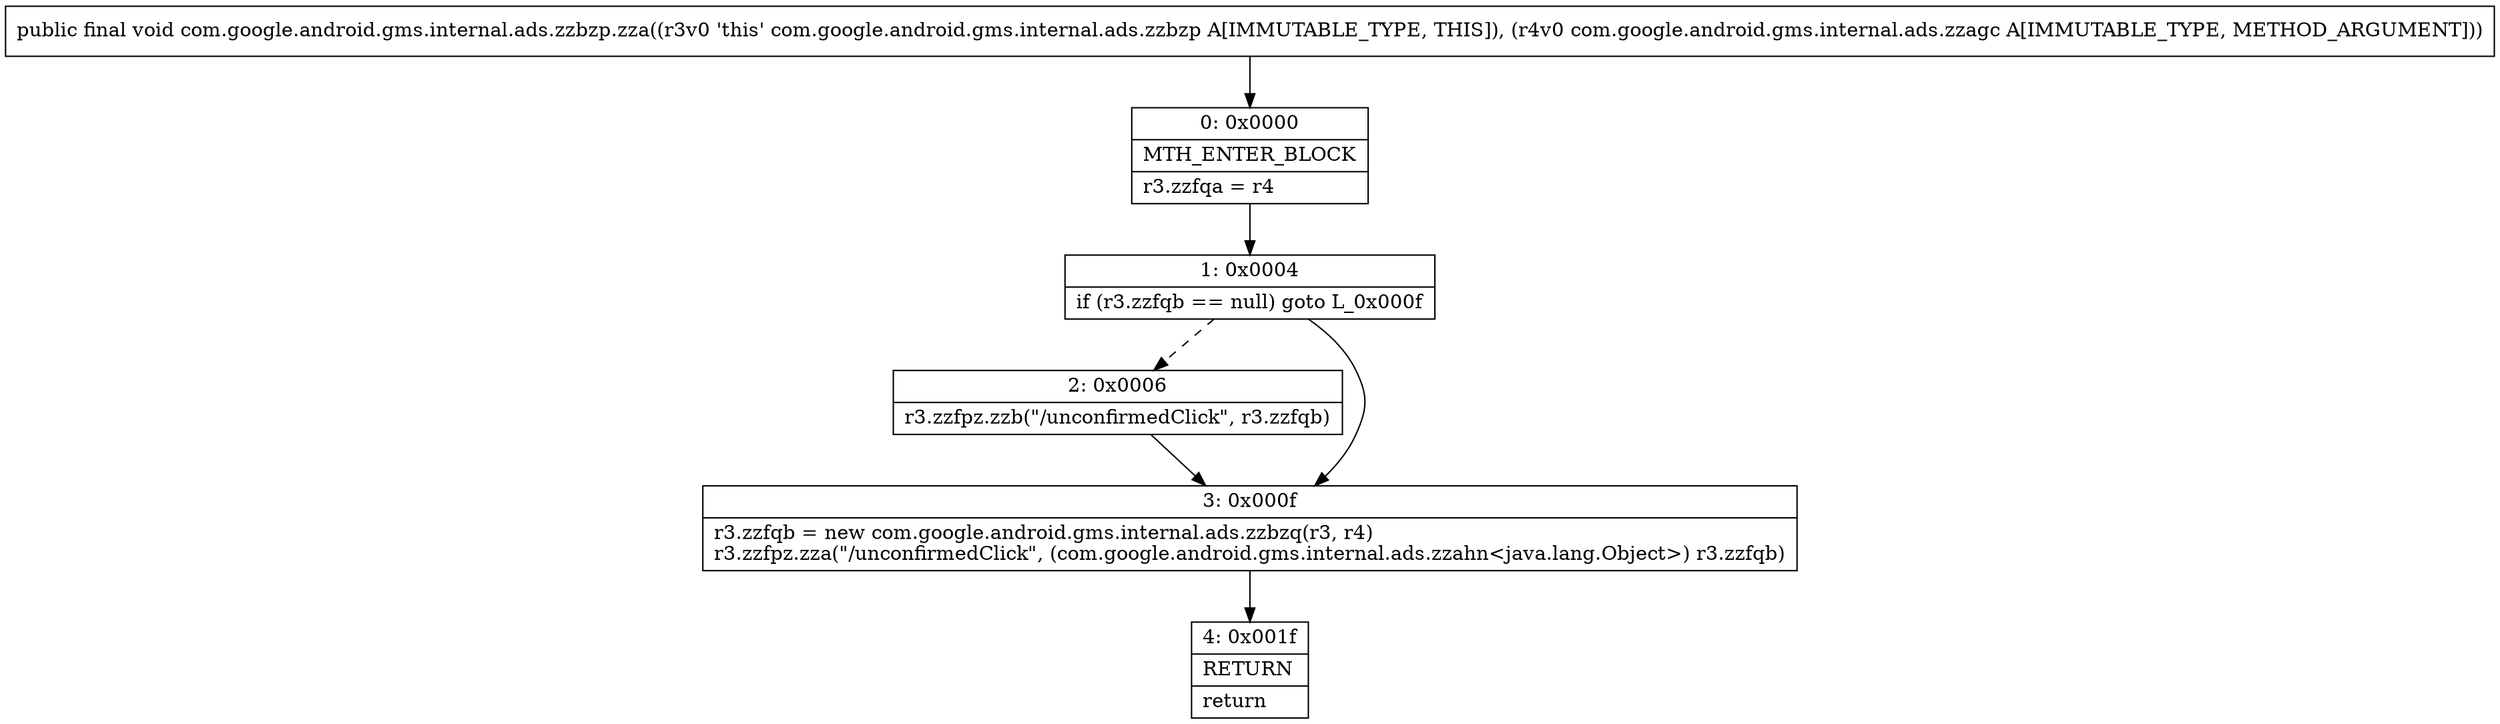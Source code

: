 digraph "CFG forcom.google.android.gms.internal.ads.zzbzp.zza(Lcom\/google\/android\/gms\/internal\/ads\/zzagc;)V" {
Node_0 [shape=record,label="{0\:\ 0x0000|MTH_ENTER_BLOCK\l|r3.zzfqa = r4\l}"];
Node_1 [shape=record,label="{1\:\ 0x0004|if (r3.zzfqb == null) goto L_0x000f\l}"];
Node_2 [shape=record,label="{2\:\ 0x0006|r3.zzfpz.zzb(\"\/unconfirmedClick\", r3.zzfqb)\l}"];
Node_3 [shape=record,label="{3\:\ 0x000f|r3.zzfqb = new com.google.android.gms.internal.ads.zzbzq(r3, r4)\lr3.zzfpz.zza(\"\/unconfirmedClick\", (com.google.android.gms.internal.ads.zzahn\<java.lang.Object\>) r3.zzfqb)\l}"];
Node_4 [shape=record,label="{4\:\ 0x001f|RETURN\l|return\l}"];
MethodNode[shape=record,label="{public final void com.google.android.gms.internal.ads.zzbzp.zza((r3v0 'this' com.google.android.gms.internal.ads.zzbzp A[IMMUTABLE_TYPE, THIS]), (r4v0 com.google.android.gms.internal.ads.zzagc A[IMMUTABLE_TYPE, METHOD_ARGUMENT])) }"];
MethodNode -> Node_0;
Node_0 -> Node_1;
Node_1 -> Node_2[style=dashed];
Node_1 -> Node_3;
Node_2 -> Node_3;
Node_3 -> Node_4;
}

